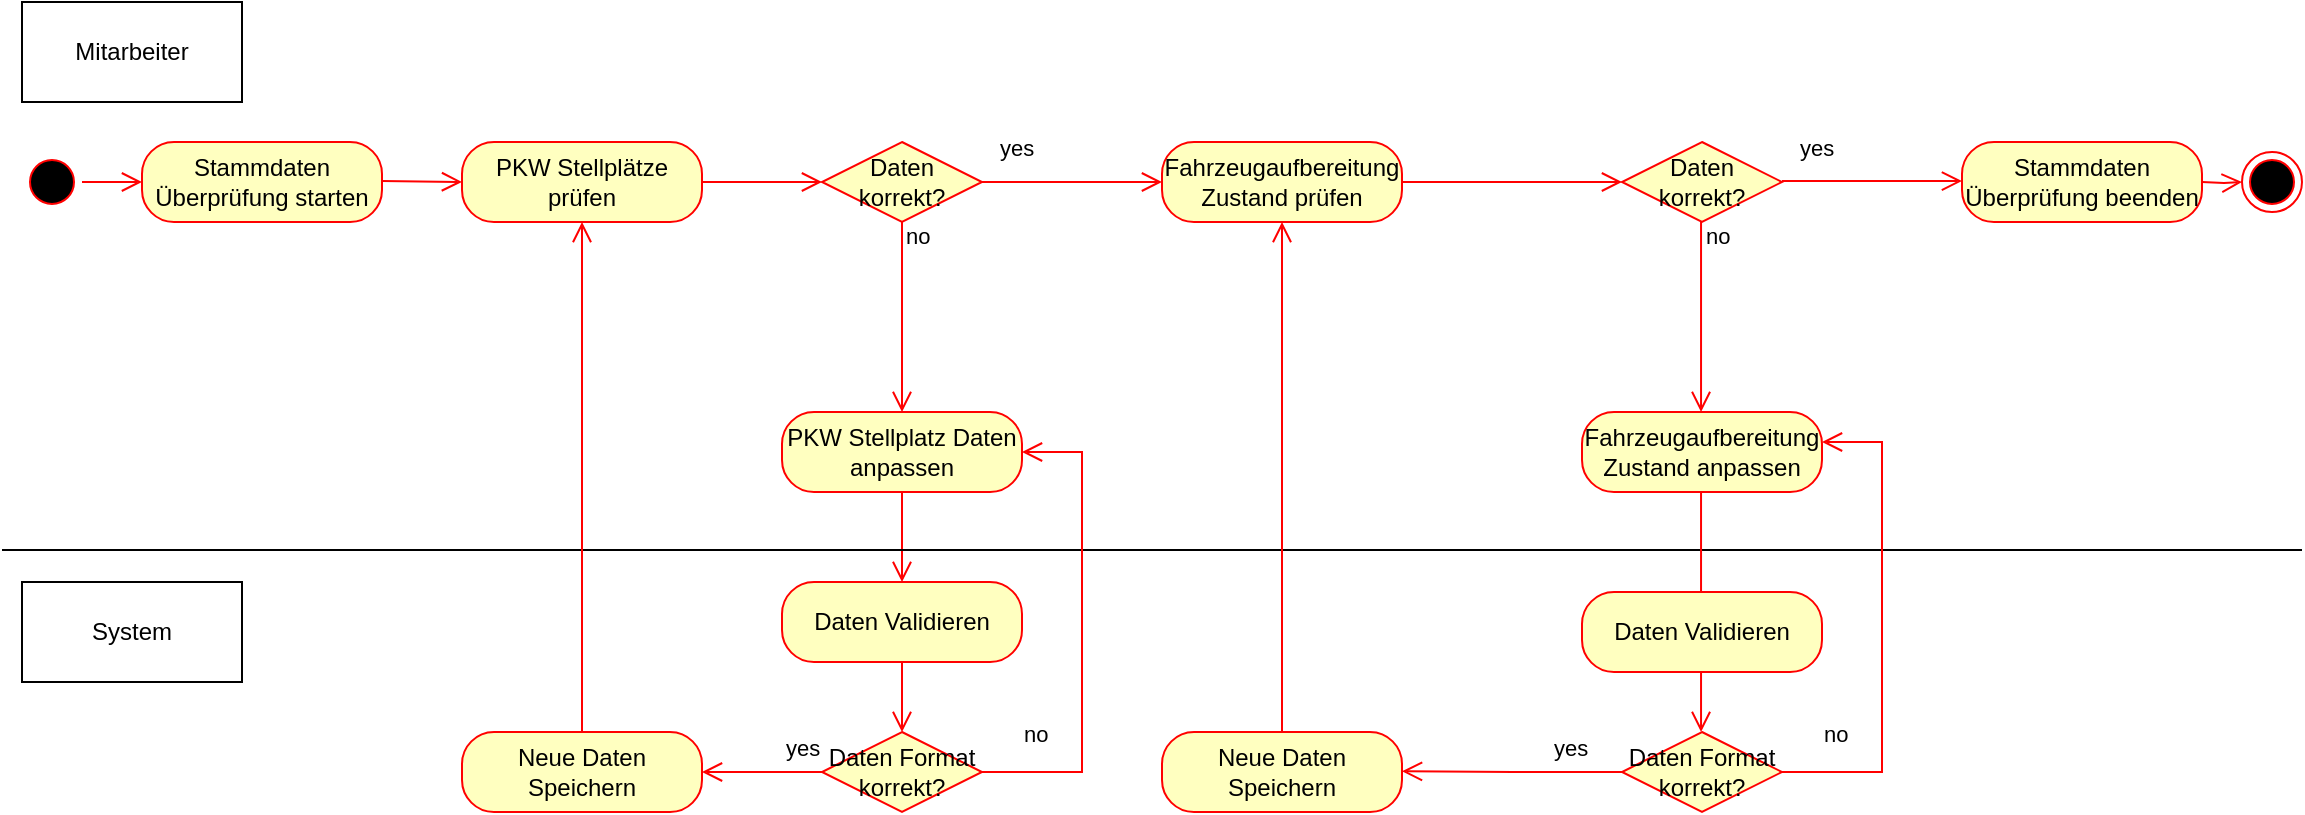 <mxfile version="26.0.4">
  <diagram name="Page-1" id="e7e014a7-5840-1c2e-5031-d8a46d1fe8dd">
    <mxGraphModel dx="1360" dy="717" grid="1" gridSize="10" guides="1" tooltips="1" connect="1" arrows="1" fold="1" page="1" pageScale="1" pageWidth="1169" pageHeight="826" background="none" math="0" shadow="0">
      <root>
        <mxCell id="0" />
        <mxCell id="1" parent="0" />
        <mxCell id="aKsKMpcCpKw9qLYWLSc6-41" value="" style="ellipse;html=1;shape=startState;fillColor=#000000;strokeColor=#ff0000;" parent="1" vertex="1">
          <mxGeometry x="10" y="145" width="30" height="30" as="geometry" />
        </mxCell>
        <mxCell id="aKsKMpcCpKw9qLYWLSc6-42" value="" style="edgeStyle=orthogonalEdgeStyle;html=1;verticalAlign=bottom;endArrow=open;endSize=8;strokeColor=#ff0000;rounded=0;" parent="1" source="aKsKMpcCpKw9qLYWLSc6-41" target="nz73aXQlUZRit6C9ZiHO-14" edge="1">
          <mxGeometry relative="1" as="geometry">
            <mxPoint x="110" y="160" as="targetPoint" />
          </mxGeometry>
        </mxCell>
        <mxCell id="aKsKMpcCpKw9qLYWLSc6-43" value="PKW Stellplätze prüfen" style="rounded=1;whiteSpace=wrap;html=1;arcSize=40;fontColor=#000000;fillColor=#ffffc0;strokeColor=#ff0000;" parent="1" vertex="1">
          <mxGeometry x="230" y="140" width="120" height="40" as="geometry" />
        </mxCell>
        <mxCell id="aKsKMpcCpKw9qLYWLSc6-44" value="" style="edgeStyle=orthogonalEdgeStyle;html=1;verticalAlign=bottom;endArrow=open;endSize=8;strokeColor=#ff0000;rounded=0;entryX=0;entryY=0.5;entryDx=0;entryDy=0;exitX=1;exitY=0.5;exitDx=0;exitDy=0;" parent="1" source="aKsKMpcCpKw9qLYWLSc6-43" target="aKsKMpcCpKw9qLYWLSc6-61" edge="1">
          <mxGeometry relative="1" as="geometry">
            <mxPoint x="460" y="165" as="targetPoint" />
            <mxPoint x="340" y="165" as="sourcePoint" />
          </mxGeometry>
        </mxCell>
        <mxCell id="aKsKMpcCpKw9qLYWLSc6-46" value="" style="ellipse;html=1;shape=endState;fillColor=#000000;strokeColor=#ff0000;" parent="1" vertex="1">
          <mxGeometry x="1120" y="145" width="30" height="30" as="geometry" />
        </mxCell>
        <mxCell id="aKsKMpcCpKw9qLYWLSc6-48" value="" style="edgeStyle=orthogonalEdgeStyle;html=1;align=left;verticalAlign=bottom;endArrow=open;endSize=8;strokeColor=#ff0000;rounded=0;entryX=0;entryY=0.5;entryDx=0;entryDy=0;" parent="1" target="aKsKMpcCpKw9qLYWLSc6-46" edge="1">
          <mxGeometry x="-1" relative="1" as="geometry">
            <mxPoint x="780" y="333" as="targetPoint" />
            <mxPoint as="offset" />
            <mxPoint x="1100" y="160" as="sourcePoint" />
          </mxGeometry>
        </mxCell>
        <mxCell id="aKsKMpcCpKw9qLYWLSc6-61" value="Daten korrekt?" style="rhombus;whiteSpace=wrap;html=1;fontColor=#000000;fillColor=#ffffc0;strokeColor=#ff0000;" parent="1" vertex="1">
          <mxGeometry x="410" y="140" width="80" height="40" as="geometry" />
        </mxCell>
        <mxCell id="aKsKMpcCpKw9qLYWLSc6-62" value="no" style="edgeStyle=orthogonalEdgeStyle;html=1;align=left;verticalAlign=bottom;endArrow=open;endSize=8;strokeColor=#ff0000;rounded=0;entryX=0.5;entryY=0;entryDx=0;entryDy=0;exitX=0.5;exitY=1;exitDx=0;exitDy=0;" parent="1" source="aKsKMpcCpKw9qLYWLSc6-61" target="aKsKMpcCpKw9qLYWLSc6-68" edge="1">
          <mxGeometry x="-0.667" relative="1" as="geometry">
            <mxPoint x="540" y="305" as="targetPoint" />
            <mxPoint x="570" y="205" as="sourcePoint" />
            <Array as="points" />
            <mxPoint as="offset" />
          </mxGeometry>
        </mxCell>
        <mxCell id="aKsKMpcCpKw9qLYWLSc6-63" value="yes" style="edgeStyle=orthogonalEdgeStyle;html=1;align=left;verticalAlign=top;endArrow=open;endSize=8;strokeColor=#ff0000;rounded=0;exitX=1;exitY=0.5;exitDx=0;exitDy=0;entryX=0;entryY=0.5;entryDx=0;entryDy=0;" parent="1" source="aKsKMpcCpKw9qLYWLSc6-61" target="nz73aXQlUZRit6C9ZiHO-12" edge="1">
          <mxGeometry x="-0.857" y="30" relative="1" as="geometry">
            <mxPoint x="550" y="160" as="targetPoint" />
            <mxPoint as="offset" />
          </mxGeometry>
        </mxCell>
        <mxCell id="aKsKMpcCpKw9qLYWLSc6-68" value="PKW Stellplatz Daten anpassen" style="rounded=1;whiteSpace=wrap;html=1;arcSize=40;fontColor=#000000;fillColor=#ffffc0;strokeColor=#ff0000;" parent="1" vertex="1">
          <mxGeometry x="390" y="275" width="120" height="40" as="geometry" />
        </mxCell>
        <mxCell id="aKsKMpcCpKw9qLYWLSc6-69" value="" style="edgeStyle=orthogonalEdgeStyle;html=1;verticalAlign=bottom;endArrow=open;endSize=8;strokeColor=#ff0000;rounded=0;exitX=0.5;exitY=1;exitDx=0;exitDy=0;entryX=0.5;entryY=0;entryDx=0;entryDy=0;" parent="1" source="aKsKMpcCpKw9qLYWLSc6-68" target="nz73aXQlUZRit6C9ZiHO-26" edge="1">
          <mxGeometry relative="1" as="geometry">
            <mxPoint x="370" y="435" as="targetPoint" />
            <mxPoint x="370" y="315" as="sourcePoint" />
            <Array as="points" />
          </mxGeometry>
        </mxCell>
        <mxCell id="nz73aXQlUZRit6C9ZiHO-3" value="Mitarbeiter" style="html=1;whiteSpace=wrap;" vertex="1" parent="1">
          <mxGeometry x="10" y="70" width="110" height="50" as="geometry" />
        </mxCell>
        <mxCell id="nz73aXQlUZRit6C9ZiHO-4" value="System" style="html=1;whiteSpace=wrap;" vertex="1" parent="1">
          <mxGeometry x="10" y="360" width="110" height="50" as="geometry" />
        </mxCell>
        <mxCell id="nz73aXQlUZRit6C9ZiHO-5" value="" style="line;strokeWidth=1;fillColor=none;align=left;verticalAlign=middle;spacingTop=-1;spacingLeft=3;spacingRight=3;rotatable=0;labelPosition=right;points=[];portConstraint=eastwest;strokeColor=inherit;" vertex="1" parent="1">
          <mxGeometry y="340" width="1150" height="8" as="geometry" />
        </mxCell>
        <mxCell id="nz73aXQlUZRit6C9ZiHO-6" value="Neue Daten Speichern" style="rounded=1;whiteSpace=wrap;html=1;arcSize=40;fontColor=#000000;fillColor=#ffffc0;strokeColor=#ff0000;" vertex="1" parent="1">
          <mxGeometry x="230" y="435" width="120" height="40" as="geometry" />
        </mxCell>
        <mxCell id="nz73aXQlUZRit6C9ZiHO-12" value="Fahrzeugaufbereitung Zustand prüfen" style="rounded=1;whiteSpace=wrap;html=1;arcSize=40;fontColor=#000000;fillColor=#ffffc0;strokeColor=#ff0000;" vertex="1" parent="1">
          <mxGeometry x="580" y="140" width="120" height="40" as="geometry" />
        </mxCell>
        <mxCell id="nz73aXQlUZRit6C9ZiHO-13" value="" style="edgeStyle=orthogonalEdgeStyle;html=1;verticalAlign=bottom;endArrow=open;endSize=8;strokeColor=#ff0000;rounded=0;exitX=1;exitY=0.5;exitDx=0;exitDy=0;" edge="1" source="nz73aXQlUZRit6C9ZiHO-12" parent="1">
          <mxGeometry relative="1" as="geometry">
            <mxPoint x="810" y="160" as="targetPoint" />
            <Array as="points">
              <mxPoint x="780" y="160" />
              <mxPoint x="780" y="160" />
            </Array>
          </mxGeometry>
        </mxCell>
        <mxCell id="nz73aXQlUZRit6C9ZiHO-14" value="Stammdaten Überprüfung starten" style="rounded=1;whiteSpace=wrap;html=1;arcSize=40;fontColor=#000000;fillColor=#ffffc0;strokeColor=#ff0000;" vertex="1" parent="1">
          <mxGeometry x="70" y="140" width="120" height="40" as="geometry" />
        </mxCell>
        <mxCell id="nz73aXQlUZRit6C9ZiHO-16" value="" style="edgeStyle=orthogonalEdgeStyle;html=1;verticalAlign=bottom;endArrow=open;endSize=8;strokeColor=#ff0000;rounded=0;entryX=0;entryY=0.5;entryDx=0;entryDy=0;" edge="1" parent="1" target="aKsKMpcCpKw9qLYWLSc6-43">
          <mxGeometry relative="1" as="geometry">
            <mxPoint x="220" y="159.52" as="targetPoint" />
            <mxPoint x="190" y="159.52" as="sourcePoint" />
          </mxGeometry>
        </mxCell>
        <mxCell id="nz73aXQlUZRit6C9ZiHO-17" value="Daten korrekt?" style="rhombus;whiteSpace=wrap;html=1;fontColor=#000000;fillColor=#ffffc0;strokeColor=#ff0000;" vertex="1" parent="1">
          <mxGeometry x="810" y="140" width="80" height="40" as="geometry" />
        </mxCell>
        <mxCell id="nz73aXQlUZRit6C9ZiHO-18" value="yes" style="edgeStyle=orthogonalEdgeStyle;html=1;align=left;verticalAlign=top;endArrow=open;endSize=8;strokeColor=#ff0000;rounded=0;exitX=1;exitY=0.5;exitDx=0;exitDy=0;entryX=0;entryY=0.5;entryDx=0;entryDy=0;" edge="1" parent="1">
          <mxGeometry x="-0.857" y="30" relative="1" as="geometry">
            <mxPoint x="980" y="159.52" as="targetPoint" />
            <mxPoint x="890" y="159.52" as="sourcePoint" />
            <mxPoint as="offset" />
          </mxGeometry>
        </mxCell>
        <mxCell id="nz73aXQlUZRit6C9ZiHO-19" value="no" style="edgeStyle=orthogonalEdgeStyle;html=1;align=left;verticalAlign=bottom;endArrow=open;endSize=8;strokeColor=#ff0000;rounded=0;entryX=0.5;entryY=0;entryDx=0;entryDy=0;exitX=0.5;exitY=1;exitDx=0;exitDy=0;" edge="1" parent="1">
          <mxGeometry x="-0.667" relative="1" as="geometry">
            <mxPoint x="849.52" y="275" as="targetPoint" />
            <mxPoint x="849.52" y="180" as="sourcePoint" />
            <Array as="points" />
            <mxPoint as="offset" />
          </mxGeometry>
        </mxCell>
        <mxCell id="nz73aXQlUZRit6C9ZiHO-20" value="Fahrzeugaufbereitung Zustand anpassen" style="rounded=1;whiteSpace=wrap;html=1;arcSize=40;fontColor=#000000;fillColor=#ffffc0;strokeColor=#ff0000;" vertex="1" parent="1">
          <mxGeometry x="790" y="275" width="120" height="40" as="geometry" />
        </mxCell>
        <mxCell id="nz73aXQlUZRit6C9ZiHO-21" value="" style="edgeStyle=orthogonalEdgeStyle;html=1;verticalAlign=bottom;endArrow=open;endSize=8;strokeColor=#ff0000;rounded=0;exitX=0.5;exitY=1;exitDx=0;exitDy=0;entryX=0.5;entryY=0;entryDx=0;entryDy=0;" edge="1" parent="1">
          <mxGeometry relative="1" as="geometry">
            <mxPoint x="849.52" y="435" as="targetPoint" />
            <mxPoint x="849.52" y="315" as="sourcePoint" />
            <Array as="points" />
          </mxGeometry>
        </mxCell>
        <mxCell id="nz73aXQlUZRit6C9ZiHO-22" value="Daten Validieren" style="rounded=1;whiteSpace=wrap;html=1;arcSize=40;fontColor=#000000;fillColor=#ffffc0;strokeColor=#ff0000;" vertex="1" parent="1">
          <mxGeometry x="790" y="365" width="120" height="40" as="geometry" />
        </mxCell>
        <mxCell id="nz73aXQlUZRit6C9ZiHO-23" value="Neue Daten Speichern" style="rounded=1;whiteSpace=wrap;html=1;arcSize=40;fontColor=#000000;fillColor=#ffffc0;strokeColor=#ff0000;" vertex="1" parent="1">
          <mxGeometry x="580" y="435" width="120" height="40" as="geometry" />
        </mxCell>
        <mxCell id="nz73aXQlUZRit6C9ZiHO-25" value="" style="edgeStyle=orthogonalEdgeStyle;html=1;verticalAlign=bottom;endArrow=open;endSize=8;strokeColor=#ff0000;rounded=0;exitX=0.5;exitY=0;exitDx=0;exitDy=0;entryX=0.5;entryY=1;entryDx=0;entryDy=0;" edge="1" parent="1" source="nz73aXQlUZRit6C9ZiHO-23" target="nz73aXQlUZRit6C9ZiHO-12">
          <mxGeometry relative="1" as="geometry">
            <mxPoint x="460" y="445" as="targetPoint" />
            <mxPoint x="460" y="325" as="sourcePoint" />
            <Array as="points" />
          </mxGeometry>
        </mxCell>
        <mxCell id="nz73aXQlUZRit6C9ZiHO-26" value="Daten Validieren" style="rounded=1;whiteSpace=wrap;html=1;arcSize=40;fontColor=#000000;fillColor=#ffffc0;strokeColor=#ff0000;" vertex="1" parent="1">
          <mxGeometry x="390" y="360" width="120" height="40" as="geometry" />
        </mxCell>
        <mxCell id="nz73aXQlUZRit6C9ZiHO-27" value="" style="edgeStyle=orthogonalEdgeStyle;html=1;verticalAlign=bottom;endArrow=open;endSize=8;strokeColor=#ff0000;rounded=0;exitX=0.5;exitY=0;exitDx=0;exitDy=0;entryX=0.5;entryY=1;entryDx=0;entryDy=0;" edge="1" parent="1" source="nz73aXQlUZRit6C9ZiHO-6" target="aKsKMpcCpKw9qLYWLSc6-43">
          <mxGeometry relative="1" as="geometry">
            <mxPoint x="290" y="190" as="targetPoint" />
            <mxPoint x="300" y="275" as="sourcePoint" />
            <Array as="points" />
          </mxGeometry>
        </mxCell>
        <mxCell id="nz73aXQlUZRit6C9ZiHO-28" value="" style="edgeStyle=orthogonalEdgeStyle;html=1;verticalAlign=bottom;endArrow=open;endSize=8;strokeColor=#ff0000;rounded=0;exitX=0.5;exitY=1;exitDx=0;exitDy=0;entryX=0.5;entryY=0;entryDx=0;entryDy=0;" edge="1" parent="1" source="nz73aXQlUZRit6C9ZiHO-26" target="nz73aXQlUZRit6C9ZiHO-29">
          <mxGeometry relative="1" as="geometry">
            <mxPoint x="340" y="490" as="targetPoint" />
            <mxPoint x="430" y="490" as="sourcePoint" />
            <Array as="points" />
          </mxGeometry>
        </mxCell>
        <mxCell id="nz73aXQlUZRit6C9ZiHO-29" value="Daten Format korrekt?" style="rhombus;whiteSpace=wrap;html=1;fontColor=#000000;fillColor=#ffffc0;strokeColor=#ff0000;" vertex="1" parent="1">
          <mxGeometry x="410" y="435" width="80" height="40" as="geometry" />
        </mxCell>
        <mxCell id="nz73aXQlUZRit6C9ZiHO-30" value="no" style="edgeStyle=orthogonalEdgeStyle;html=1;align=left;verticalAlign=bottom;endArrow=open;endSize=8;strokeColor=#ff0000;rounded=0;entryX=1;entryY=0.5;entryDx=0;entryDy=0;exitX=1;exitY=0.5;exitDx=0;exitDy=0;" edge="1" source="nz73aXQlUZRit6C9ZiHO-29" parent="1" target="aKsKMpcCpKw9qLYWLSc6-68">
          <mxGeometry x="-0.843" y="10" relative="1" as="geometry">
            <mxPoint x="560" y="390" as="targetPoint" />
            <Array as="points">
              <mxPoint x="540" y="455" />
              <mxPoint x="540" y="295" />
            </Array>
            <mxPoint as="offset" />
          </mxGeometry>
        </mxCell>
        <mxCell id="nz73aXQlUZRit6C9ZiHO-31" value="yes" style="edgeStyle=orthogonalEdgeStyle;html=1;align=left;verticalAlign=top;endArrow=open;endSize=8;strokeColor=#ff0000;rounded=0;entryX=1;entryY=0.5;entryDx=0;entryDy=0;" edge="1" source="nz73aXQlUZRit6C9ZiHO-29" parent="1" target="nz73aXQlUZRit6C9ZiHO-6">
          <mxGeometry x="-0.333" y="-25" relative="1" as="geometry">
            <mxPoint x="450" y="540" as="targetPoint" />
            <mxPoint as="offset" />
          </mxGeometry>
        </mxCell>
        <mxCell id="nz73aXQlUZRit6C9ZiHO-32" value="Daten Format korrekt?" style="rhombus;whiteSpace=wrap;html=1;fontColor=#000000;fillColor=#ffffc0;strokeColor=#ff0000;" vertex="1" parent="1">
          <mxGeometry x="810" y="435" width="80" height="40" as="geometry" />
        </mxCell>
        <mxCell id="nz73aXQlUZRit6C9ZiHO-33" value="yes" style="edgeStyle=orthogonalEdgeStyle;html=1;align=left;verticalAlign=top;endArrow=open;endSize=8;strokeColor=#ff0000;rounded=0;entryX=1;entryY=0.5;entryDx=0;entryDy=0;exitX=0;exitY=0.5;exitDx=0;exitDy=0;" edge="1" parent="1" source="nz73aXQlUZRit6C9ZiHO-32">
          <mxGeometry x="-0.333" y="-25" relative="1" as="geometry">
            <mxPoint x="700" y="454.64" as="targetPoint" />
            <mxPoint x="760" y="454.64" as="sourcePoint" />
            <mxPoint as="offset" />
          </mxGeometry>
        </mxCell>
        <mxCell id="nz73aXQlUZRit6C9ZiHO-34" value="no" style="edgeStyle=orthogonalEdgeStyle;html=1;align=left;verticalAlign=bottom;endArrow=open;endSize=8;strokeColor=#ff0000;rounded=0;entryX=1;entryY=0.5;entryDx=0;entryDy=0;exitX=1;exitY=0.5;exitDx=0;exitDy=0;" edge="1" parent="1" source="nz73aXQlUZRit6C9ZiHO-32">
          <mxGeometry x="-0.843" y="10" relative="1" as="geometry">
            <mxPoint x="910" y="290" as="targetPoint" />
            <mxPoint x="890" y="450" as="sourcePoint" />
            <Array as="points">
              <mxPoint x="940" y="455" />
              <mxPoint x="940" y="290" />
            </Array>
            <mxPoint as="offset" />
          </mxGeometry>
        </mxCell>
        <mxCell id="nz73aXQlUZRit6C9ZiHO-35" value="Stammdaten Überprüfung beenden" style="rounded=1;whiteSpace=wrap;html=1;arcSize=40;fontColor=#000000;fillColor=#ffffc0;strokeColor=#ff0000;" vertex="1" parent="1">
          <mxGeometry x="980" y="140" width="120" height="40" as="geometry" />
        </mxCell>
      </root>
    </mxGraphModel>
  </diagram>
</mxfile>
